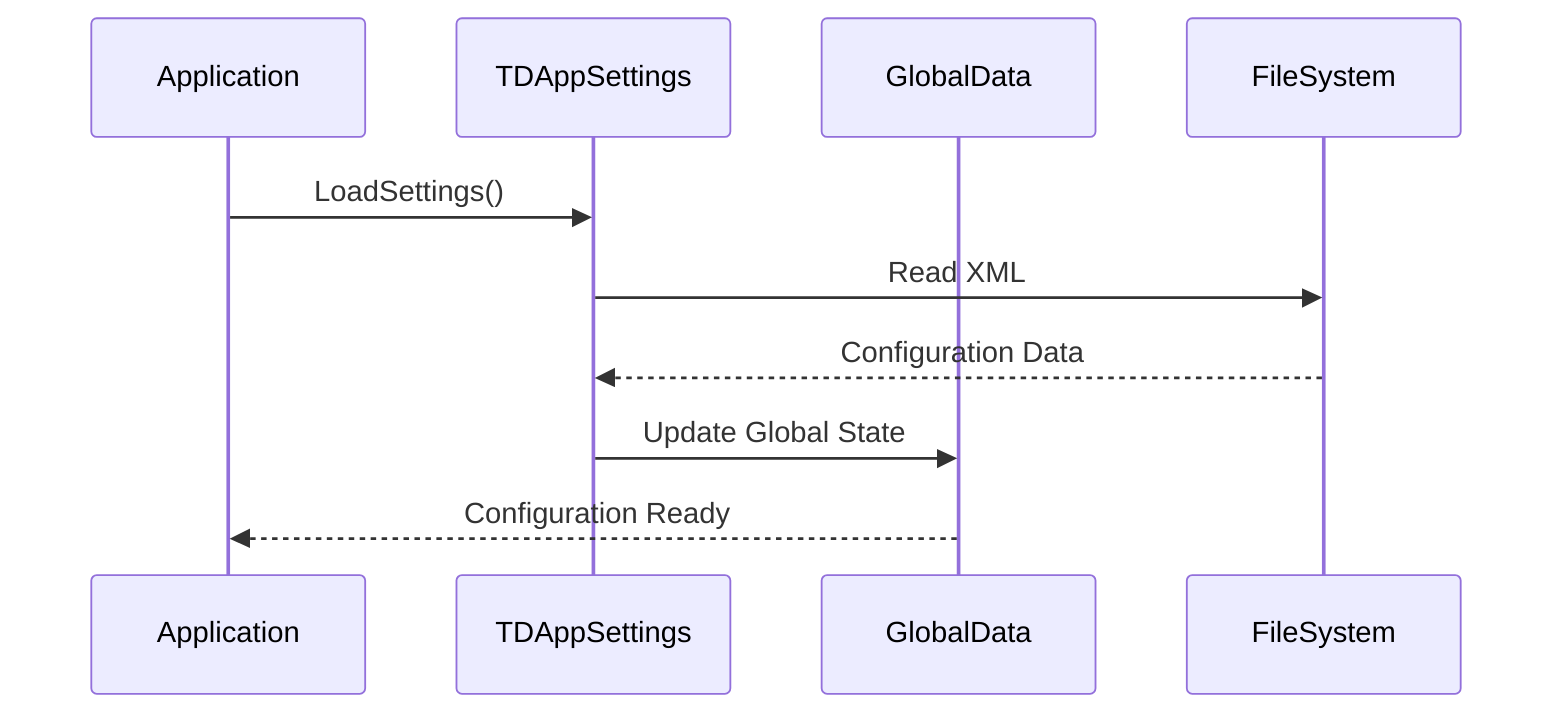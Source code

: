 sequenceDiagram
    participant App as Application
    participant Config as TDAppSettings
    participant Global as GlobalData
    participant Storage as FileSystem
    
    App->>Config: LoadSettings()
    Config->>Storage: Read XML
    Storage-->>Config: Configuration Data
    Config->>Global: Update Global State
    Global-->>App: Configuration Ready